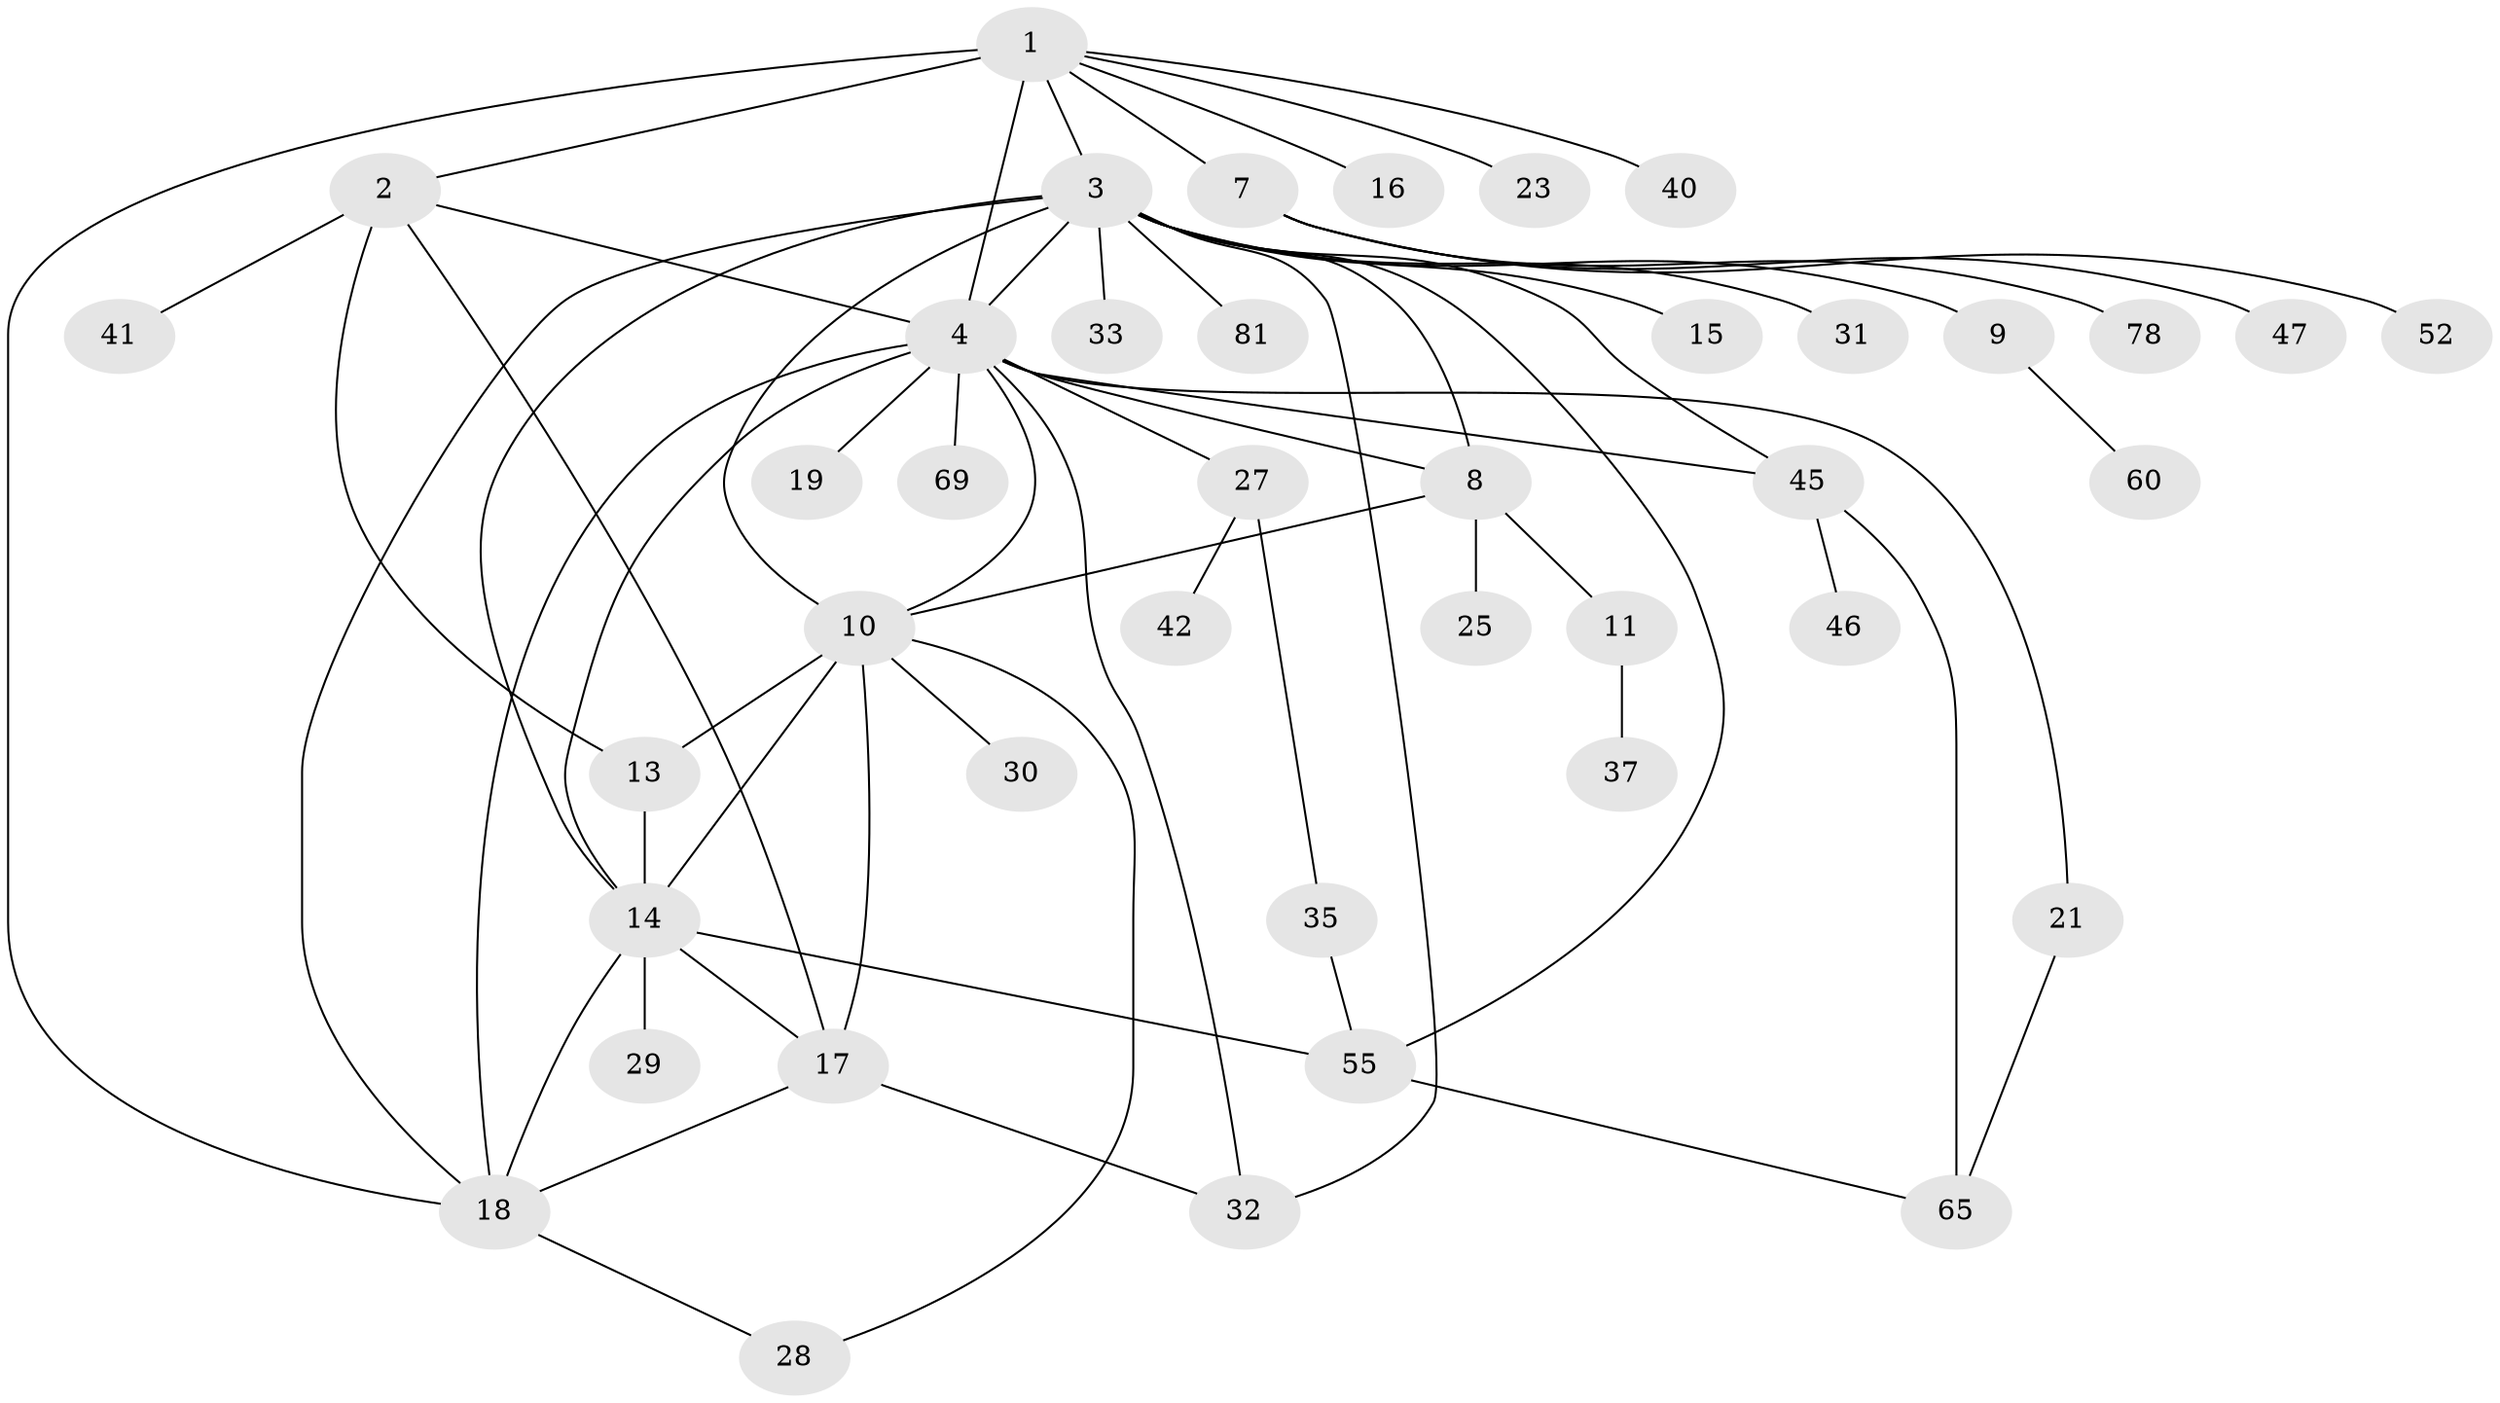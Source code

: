 // original degree distribution, {10: 0.012195121951219513, 5: 0.024390243902439025, 12: 0.012195121951219513, 11: 0.024390243902439025, 9: 0.012195121951219513, 4: 0.06097560975609756, 8: 0.024390243902439025, 2: 0.25609756097560976, 13: 0.012195121951219513, 3: 0.10975609756097561, 1: 0.43902439024390244, 7: 0.012195121951219513}
// Generated by graph-tools (version 1.1) at 2025/14/03/09/25 04:14:29]
// undirected, 41 vertices, 63 edges
graph export_dot {
graph [start="1"]
  node [color=gray90,style=filled];
  1 [super="+34"];
  2;
  3 [super="+6"];
  4 [super="+5+36+48+39+20"];
  7;
  8 [super="+51+62+80"];
  9;
  10 [super="+43+64+72+54"];
  11;
  13;
  14 [super="+22+24+77+68+59"];
  15;
  16;
  17 [super="+38"];
  18 [super="+73+61+26"];
  19 [super="+44"];
  21;
  23;
  25;
  27 [super="+53"];
  28;
  29;
  30;
  31;
  32;
  33;
  35;
  37;
  40;
  41;
  42;
  45;
  46;
  47;
  52;
  55 [super="+56"];
  60;
  65 [super="+71+75"];
  69;
  78;
  81;
  1 -- 2;
  1 -- 3;
  1 -- 4 [weight=3];
  1 -- 7;
  1 -- 16;
  1 -- 18;
  1 -- 23;
  1 -- 40;
  2 -- 13;
  2 -- 17;
  2 -- 41;
  2 -- 4;
  3 -- 8 [weight=2];
  3 -- 10 [weight=3];
  3 -- 18;
  3 -- 31;
  3 -- 32;
  3 -- 45;
  3 -- 55;
  3 -- 81;
  3 -- 4 [weight=3];
  3 -- 33;
  3 -- 9;
  3 -- 14;
  3 -- 15;
  4 -- 14;
  4 -- 45;
  4 -- 69;
  4 -- 32;
  4 -- 18;
  4 -- 19 [weight=2];
  4 -- 21;
  4 -- 27;
  4 -- 10;
  4 -- 8;
  7 -- 47;
  7 -- 52;
  7 -- 78;
  8 -- 10;
  8 -- 11;
  8 -- 25;
  9 -- 60;
  10 -- 13;
  10 -- 17;
  10 -- 28;
  10 -- 30;
  10 -- 14;
  11 -- 37;
  13 -- 14;
  14 -- 29;
  14 -- 55;
  14 -- 18;
  14 -- 17;
  17 -- 18;
  17 -- 32;
  18 -- 28;
  21 -- 65;
  27 -- 35;
  27 -- 42;
  35 -- 55;
  45 -- 46;
  45 -- 65;
  55 -- 65;
}
